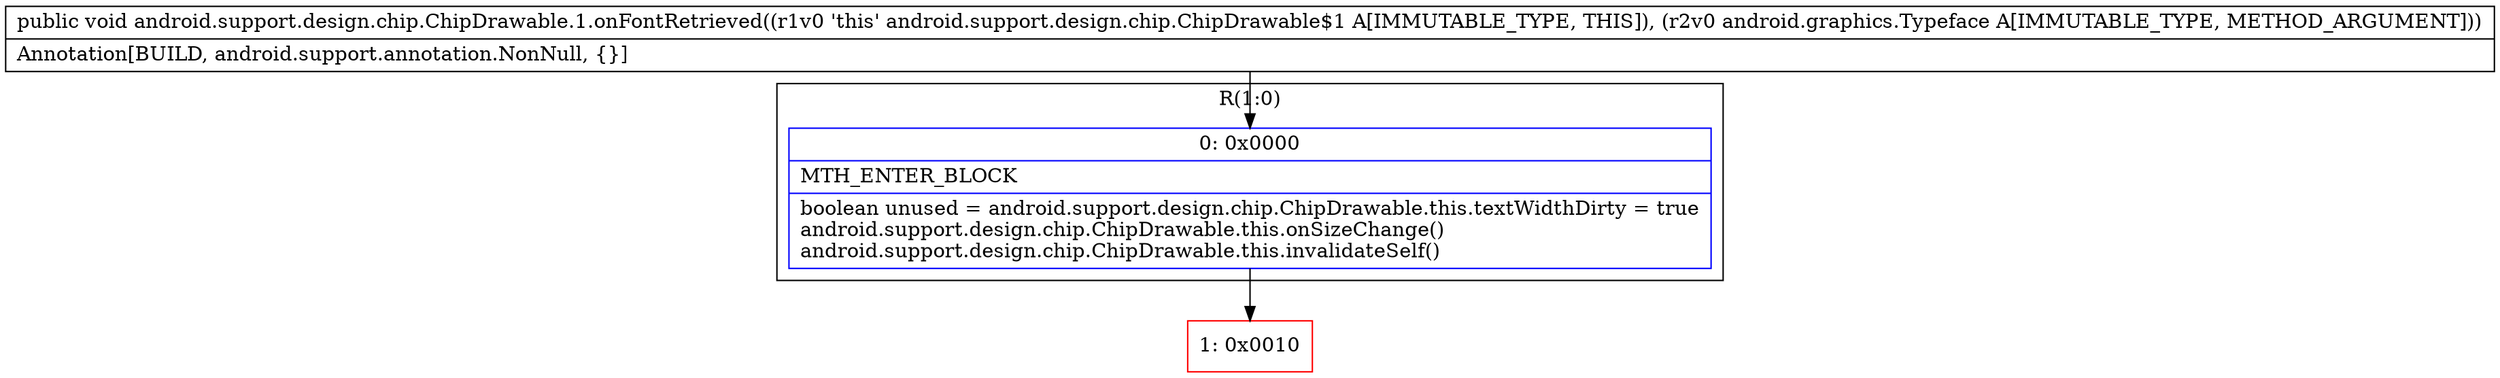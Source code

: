 digraph "CFG forandroid.support.design.chip.ChipDrawable.1.onFontRetrieved(Landroid\/graphics\/Typeface;)V" {
subgraph cluster_Region_1222637955 {
label = "R(1:0)";
node [shape=record,color=blue];
Node_0 [shape=record,label="{0\:\ 0x0000|MTH_ENTER_BLOCK\l|boolean unused = android.support.design.chip.ChipDrawable.this.textWidthDirty = true\landroid.support.design.chip.ChipDrawable.this.onSizeChange()\landroid.support.design.chip.ChipDrawable.this.invalidateSelf()\l}"];
}
Node_1 [shape=record,color=red,label="{1\:\ 0x0010}"];
MethodNode[shape=record,label="{public void android.support.design.chip.ChipDrawable.1.onFontRetrieved((r1v0 'this' android.support.design.chip.ChipDrawable$1 A[IMMUTABLE_TYPE, THIS]), (r2v0 android.graphics.Typeface A[IMMUTABLE_TYPE, METHOD_ARGUMENT]))  | Annotation[BUILD, android.support.annotation.NonNull, \{\}]\l}"];
MethodNode -> Node_0;
Node_0 -> Node_1;
}

